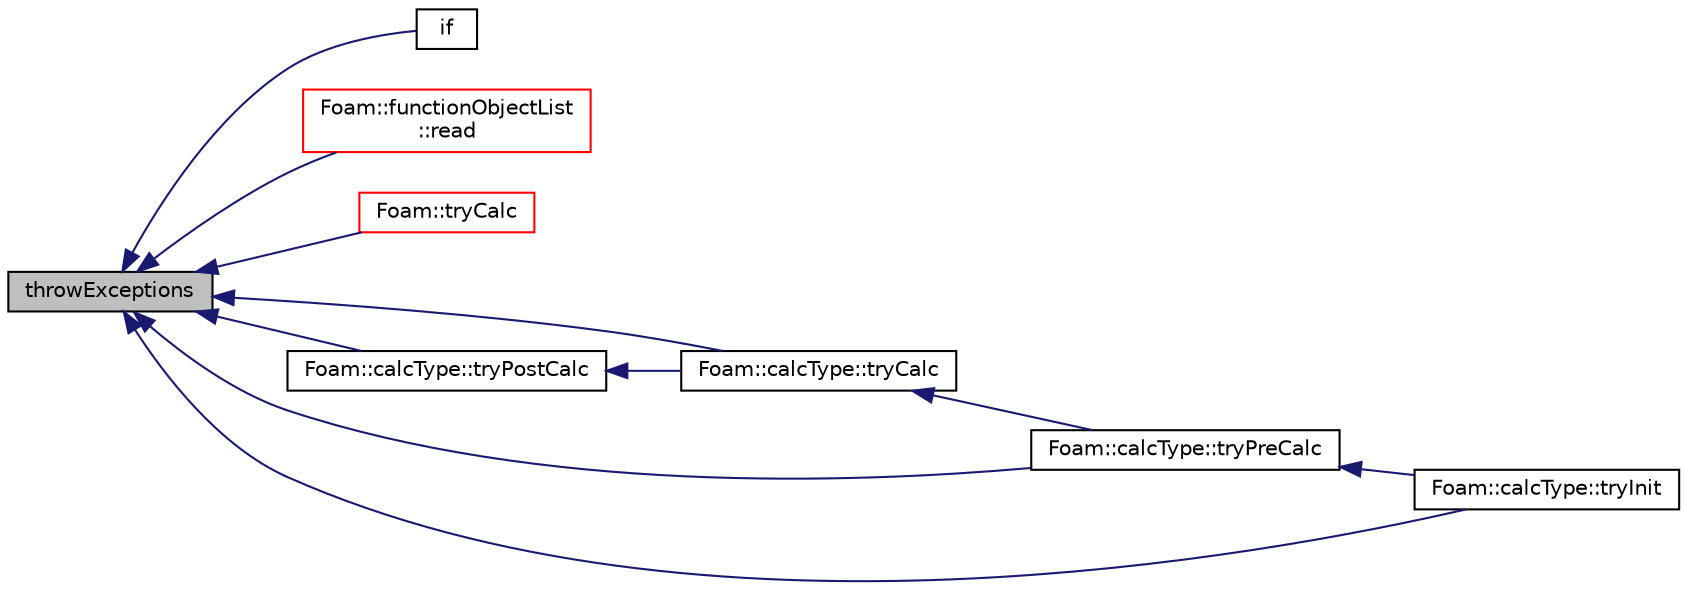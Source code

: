digraph "throwExceptions"
{
  bgcolor="transparent";
  edge [fontname="Helvetica",fontsize="10",labelfontname="Helvetica",labelfontsize="10"];
  node [fontname="Helvetica",fontsize="10",shape=record];
  rankdir="LR";
  Node1 [label="throwExceptions",height=0.2,width=0.4,color="black", fillcolor="grey75", style="filled", fontcolor="black"];
  Node1 -> Node2 [dir="back",color="midnightblue",fontsize="10",style="solid",fontname="Helvetica"];
  Node2 [label="if",height=0.2,width=0.4,color="black",URL="$a07901.html#ae8942f32a0cb17de6e25b0148afaf1bf"];
  Node1 -> Node3 [dir="back",color="midnightblue",fontsize="10",style="solid",fontname="Helvetica"];
  Node3 [label="Foam::functionObjectList\l::read",height=0.2,width=0.4,color="red",URL="$a00882.html#af816873151ddb0126e98bb2f914d8ed5",tooltip="Read and set the function objects if their data have changed. "];
  Node1 -> Node4 [dir="back",color="midnightblue",fontsize="10",style="solid",fontname="Helvetica"];
  Node4 [label="Foam::tryCalc",height=0.2,width=0.4,color="red",URL="$a10979.html#aa027c009a29fc46b2ab1c02f6a1369bf"];
  Node1 -> Node5 [dir="back",color="midnightblue",fontsize="10",style="solid",fontname="Helvetica"];
  Node5 [label="Foam::calcType::tryCalc",height=0.2,width=0.4,color="black",URL="$a00192.html#af465912d58eb69ca71d1478c072baf01",tooltip="Time loop calculations. "];
  Node5 -> Node6 [dir="back",color="midnightblue",fontsize="10",style="solid",fontname="Helvetica"];
  Node6 [label="Foam::calcType::tryPreCalc",height=0.2,width=0.4,color="black",URL="$a00192.html#a38ea6cd20b76c95e4e4056d9b28bd0c6",tooltip="Pre-time loop calculations. "];
  Node6 -> Node7 [dir="back",color="midnightblue",fontsize="10",style="solid",fontname="Helvetica"];
  Node7 [label="Foam::calcType::tryInit",height=0.2,width=0.4,color="black",URL="$a00192.html#a9e537913c615ec01517bdfc83d361e51",tooltip="Initialise - typically setting static variables,. "];
  Node1 -> Node7 [dir="back",color="midnightblue",fontsize="10",style="solid",fontname="Helvetica"];
  Node1 -> Node8 [dir="back",color="midnightblue",fontsize="10",style="solid",fontname="Helvetica"];
  Node8 [label="Foam::calcType::tryPostCalc",height=0.2,width=0.4,color="black",URL="$a00192.html#ae4b76e23dfd4d7be77ede92fde6c29cd",tooltip="Post-time loop calculations. "];
  Node8 -> Node5 [dir="back",color="midnightblue",fontsize="10",style="solid",fontname="Helvetica"];
  Node1 -> Node6 [dir="back",color="midnightblue",fontsize="10",style="solid",fontname="Helvetica"];
}

